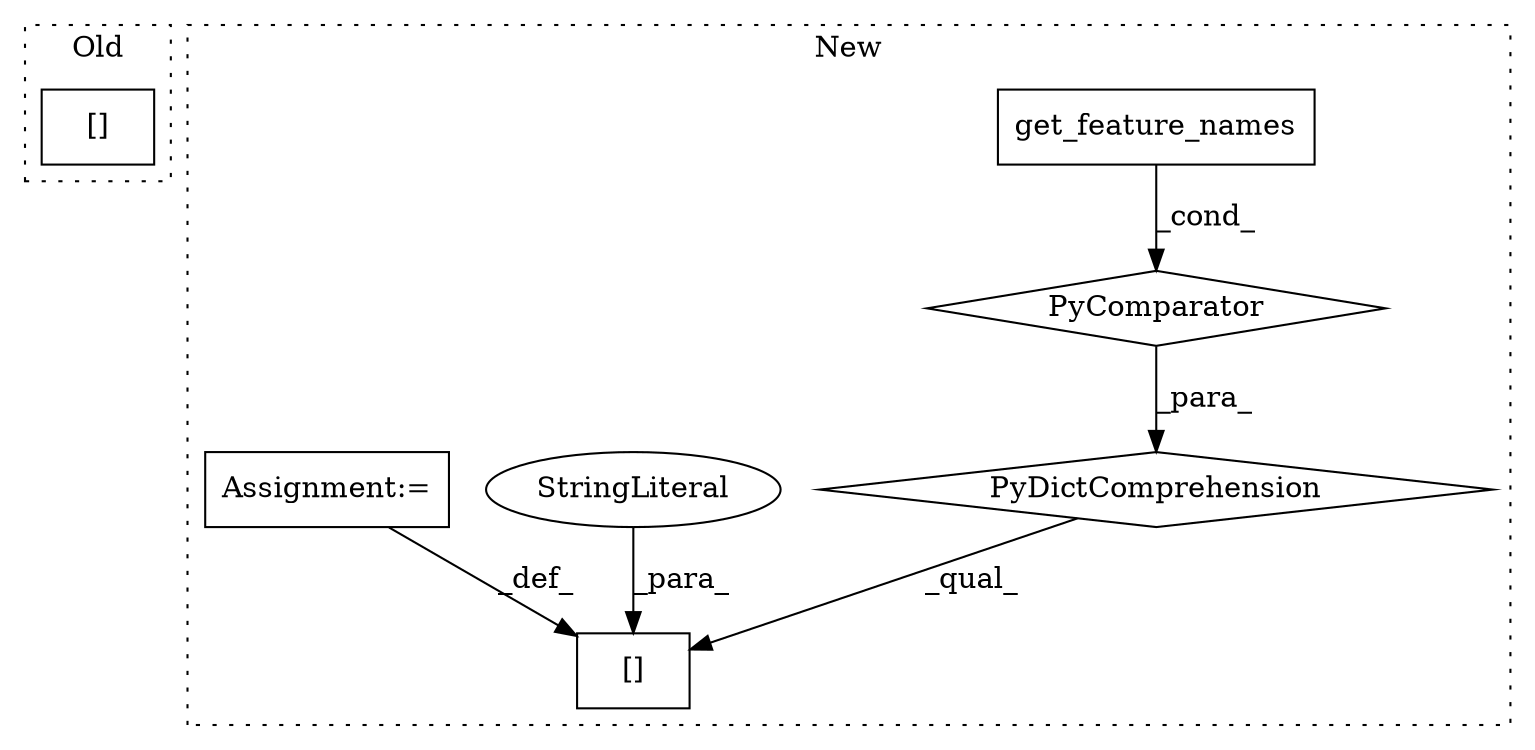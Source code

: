digraph G {
subgraph cluster0 {
1 [label="[]" a="2" s="2409,2426" l="13,1" shape="box"];
label = "Old";
style="dotted";
}
subgraph cluster1 {
2 [label="get_feature_names" a="32" s="2261,2294" l="18,1" shape="box"];
3 [label="PyComparator" a="113" s="2251" l="53" shape="diamond"];
4 [label="PyDictComprehension" a="110" s="2166" l="146" shape="diamond"];
5 [label="[]" a="2" s="2312,2326" l="2,1" shape="box"];
6 [label="StringLiteral" a="45" s="2314" l="12" shape="ellipse"];
7 [label="Assignment:=" a="7" s="2327" l="1" shape="box"];
label = "New";
style="dotted";
}
2 -> 3 [label="_cond_"];
3 -> 4 [label="_para_"];
4 -> 5 [label="_qual_"];
6 -> 5 [label="_para_"];
7 -> 5 [label="_def_"];
}